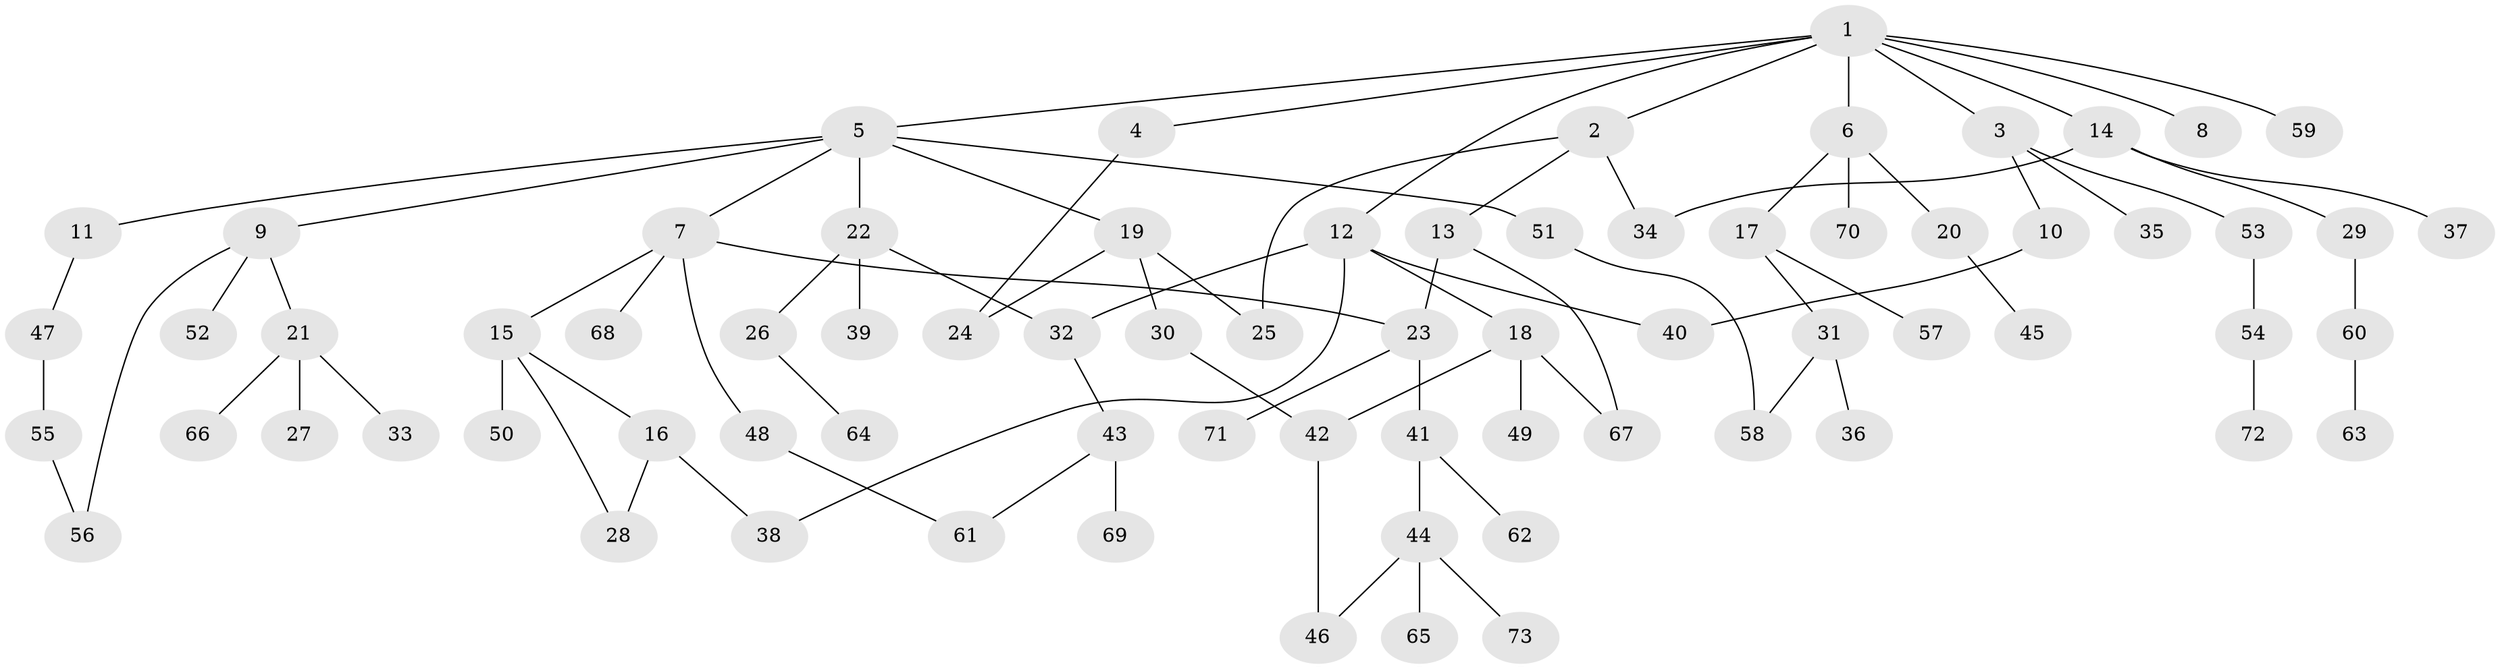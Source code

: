 // Generated by graph-tools (version 1.1) at 2025/42/03/09/25 04:42:23]
// undirected, 73 vertices, 86 edges
graph export_dot {
graph [start="1"]
  node [color=gray90,style=filled];
  1;
  2;
  3;
  4;
  5;
  6;
  7;
  8;
  9;
  10;
  11;
  12;
  13;
  14;
  15;
  16;
  17;
  18;
  19;
  20;
  21;
  22;
  23;
  24;
  25;
  26;
  27;
  28;
  29;
  30;
  31;
  32;
  33;
  34;
  35;
  36;
  37;
  38;
  39;
  40;
  41;
  42;
  43;
  44;
  45;
  46;
  47;
  48;
  49;
  50;
  51;
  52;
  53;
  54;
  55;
  56;
  57;
  58;
  59;
  60;
  61;
  62;
  63;
  64;
  65;
  66;
  67;
  68;
  69;
  70;
  71;
  72;
  73;
  1 -- 2;
  1 -- 3;
  1 -- 4;
  1 -- 5;
  1 -- 6;
  1 -- 8;
  1 -- 12;
  1 -- 14;
  1 -- 59;
  2 -- 13;
  2 -- 25;
  2 -- 34;
  3 -- 10;
  3 -- 35;
  3 -- 53;
  4 -- 24;
  5 -- 7;
  5 -- 9;
  5 -- 11;
  5 -- 19;
  5 -- 22;
  5 -- 51;
  6 -- 17;
  6 -- 20;
  6 -- 70;
  7 -- 15;
  7 -- 48;
  7 -- 68;
  7 -- 23;
  9 -- 21;
  9 -- 52;
  9 -- 56;
  10 -- 40;
  11 -- 47;
  12 -- 18;
  12 -- 32;
  12 -- 38;
  12 -- 40;
  13 -- 23;
  13 -- 67;
  14 -- 29;
  14 -- 37;
  14 -- 34;
  15 -- 16;
  15 -- 28;
  15 -- 50;
  16 -- 38;
  16 -- 28;
  17 -- 31;
  17 -- 57;
  18 -- 42;
  18 -- 49;
  18 -- 67;
  19 -- 24;
  19 -- 30;
  19 -- 25;
  20 -- 45;
  21 -- 27;
  21 -- 33;
  21 -- 66;
  22 -- 26;
  22 -- 39;
  22 -- 32;
  23 -- 41;
  23 -- 71;
  26 -- 64;
  29 -- 60;
  30 -- 42;
  31 -- 36;
  31 -- 58;
  32 -- 43;
  41 -- 44;
  41 -- 62;
  42 -- 46;
  43 -- 69;
  43 -- 61;
  44 -- 65;
  44 -- 73;
  44 -- 46;
  47 -- 55;
  48 -- 61;
  51 -- 58;
  53 -- 54;
  54 -- 72;
  55 -- 56;
  60 -- 63;
}

